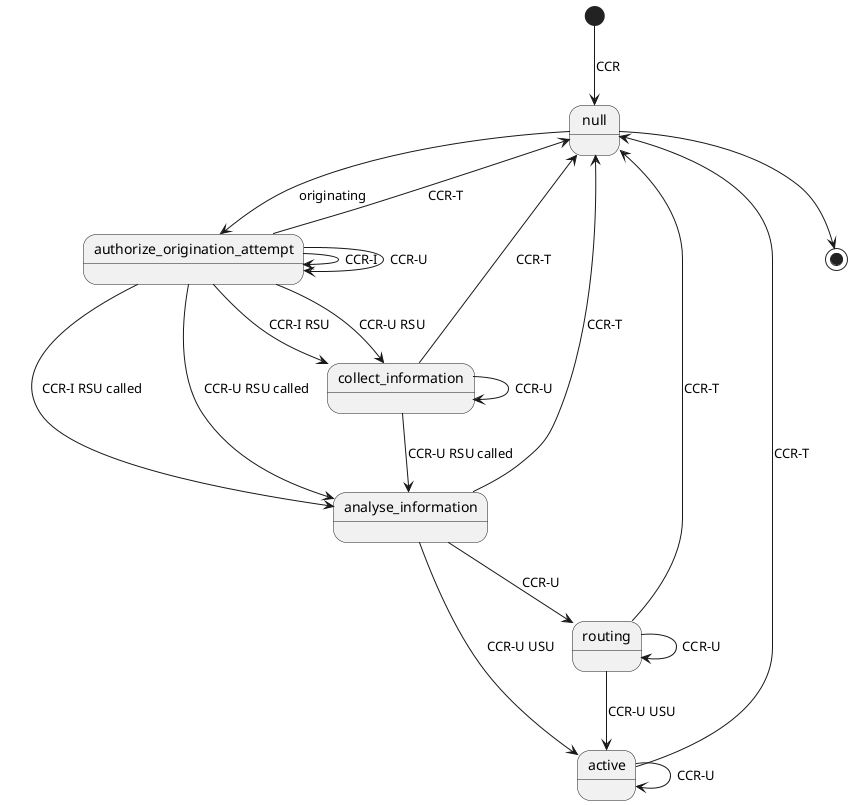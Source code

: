 @startuml

state null {
}
state authorize_origination_attempt {
}
state collect_information {
}
state analyse_information {
}
state routing {
}
state active {
}

[*] --> null : CCR
null --> authorize_origination_attempt : originating
null --> [*]

authorize_origination_attempt --> collect_information : CCR-I RSU
authorize_origination_attempt --> collect_information : CCR-U RSU
authorize_origination_attempt --> analyse_information : CCR-I RSU called
authorize_origination_attempt --> analyse_information : CCR-U RSU called
authorize_origination_attempt --> authorize_origination_attempt : CCR-I
authorize_origination_attempt --> authorize_origination_attempt : CCR-U
authorize_origination_attempt --> null : CCR-T

collect_information --> analyse_information : CCR-U RSU called
collect_information --> collect_information : CCR-U 
collect_information --> null : CCR-T

analyse_information --> active : CCR-U USU
analyse_information --> routing : CCR-U
analyse_information --> null : CCR-T

routing --> active : CCR-U USU
routing --> routing : CCR-U
routing --> null : CCR-T

active --> null : CCR-T
active --> active : CCR-U

@enduml
